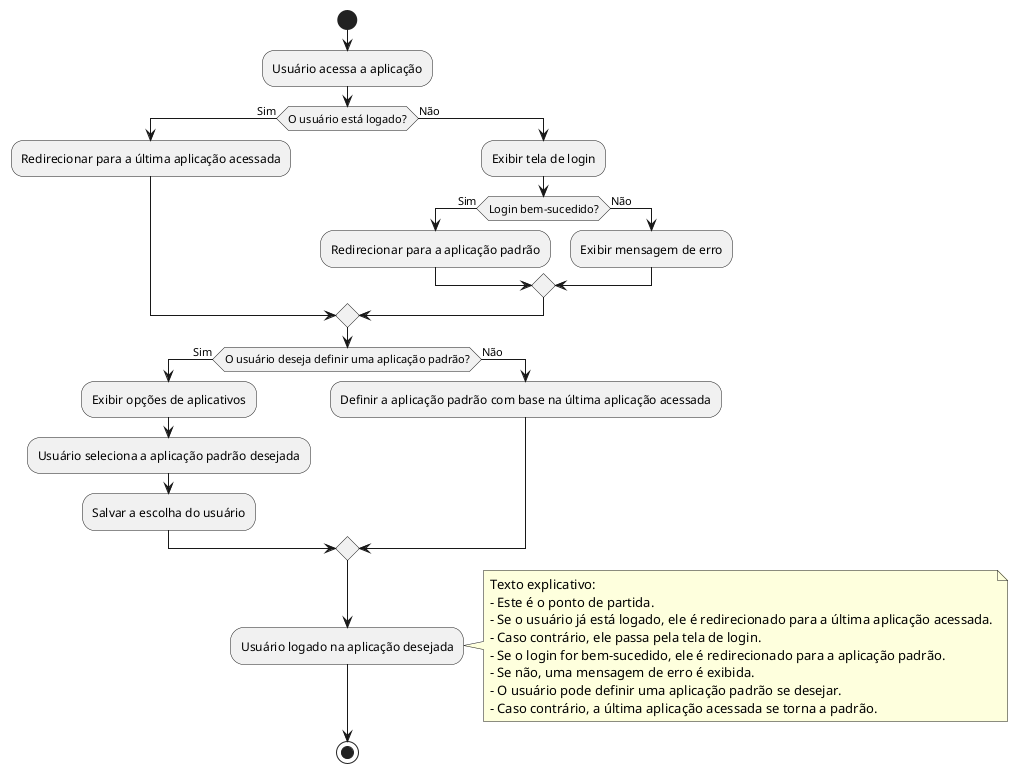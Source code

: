 @startuml

start
:Usuário acessa a aplicação;
if (O usuário está logado?) then (Sim)
  :Redirecionar para a última aplicação acessada;
else (Não)
  :Exibir tela de login;
  if (Login bem-sucedido?) then (Sim)
    :Redirecionar para a aplicação padrão;
  else (Não)
    :Exibir mensagem de erro;
  endif
endif

if (O usuário deseja definir uma aplicação padrão?) then (Sim)
  :Exibir opções de aplicativos;
  :Usuário seleciona a aplicação padrão desejada;
  :Salvar a escolha do usuário;
else (Não)
  :Definir a aplicação padrão com base na última aplicação acessada;
endif

:Usuário logado na aplicação desejada;

note right
Texto explicativo:
- Este é o ponto de partida.
- Se o usuário já está logado, ele é redirecionado para a última aplicação acessada.
- Caso contrário, ele passa pela tela de login.
- Se o login for bem-sucedido, ele é redirecionado para a aplicação padrão.
- Se não, uma mensagem de erro é exibida.
- O usuário pode definir uma aplicação padrão se desejar.
- Caso contrário, a última aplicação acessada se torna a padrão.
end note

stop

@enduml
